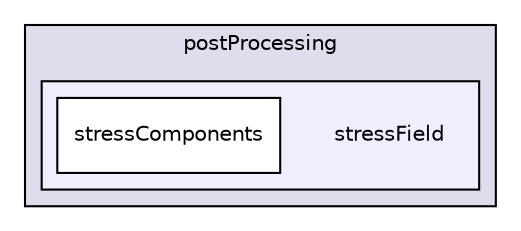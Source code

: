digraph "applications/utilities/postProcessing/stressField" {
  bgcolor=transparent;
  compound=true
  node [ fontsize="10", fontname="Helvetica"];
  edge [ labelfontsize="10", labelfontname="Helvetica"];
  subgraph clusterdir_b0c2b0d6e5b08bdff054b28f26ba51e7 {
    graph [ bgcolor="#ddddee", pencolor="black", label="postProcessing" fontname="Helvetica", fontsize="10", URL="dir_b0c2b0d6e5b08bdff054b28f26ba51e7.html"]
  subgraph clusterdir_0bde64f6bf5a11a77fbea0c88af383f2 {
    graph [ bgcolor="#eeeeff", pencolor="black", label="" URL="dir_0bde64f6bf5a11a77fbea0c88af383f2.html"];
    dir_0bde64f6bf5a11a77fbea0c88af383f2 [shape=plaintext label="stressField"];
    dir_7c3a108c78eb54be86e7e57c2f60747e [shape=box label="stressComponents" color="black" fillcolor="white" style="filled" URL="dir_7c3a108c78eb54be86e7e57c2f60747e.html"];
  }
  }
}
